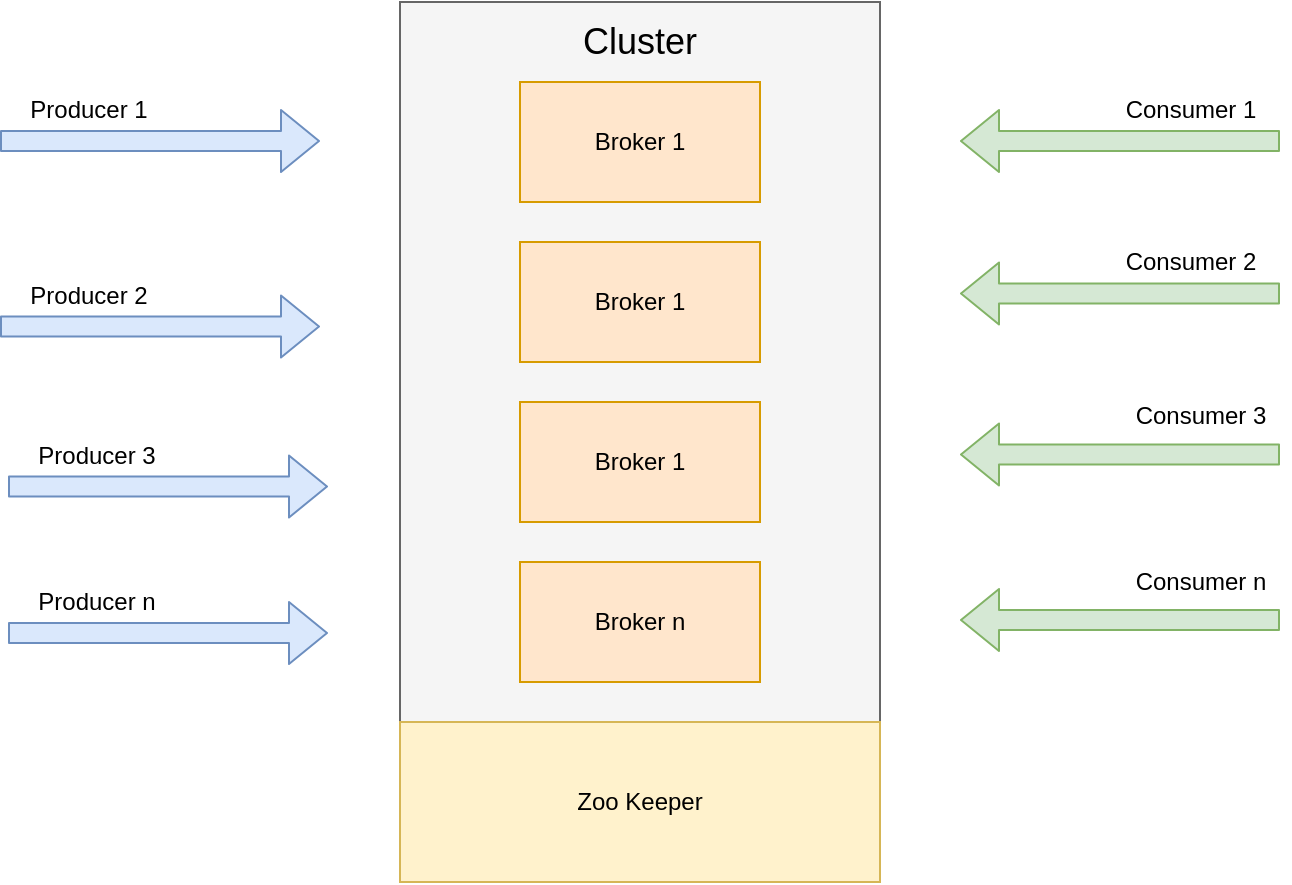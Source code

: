 <mxfile version="12.9.12" type="device"><diagram id="yGf0FiPUzLsc3Wb9oSHE" name="Page-1"><mxGraphModel dx="1422" dy="780" grid="1" gridSize="10" guides="1" tooltips="1" connect="1" arrows="1" fold="1" page="1" pageScale="1" pageWidth="850" pageHeight="1100" math="0" shadow="0"><root><mxCell id="0"/><mxCell id="1" parent="0"/><mxCell id="XSK5rJl_2VkCrhk_DSBf-2" value="" style="rounded=0;whiteSpace=wrap;html=1;fillColor=#f5f5f5;strokeColor=#666666;fontColor=#333333;" vertex="1" parent="1"><mxGeometry x="320" y="120" width="240" height="360" as="geometry"/></mxCell><mxCell id="XSK5rJl_2VkCrhk_DSBf-3" value="Broker 1" style="rounded=0;whiteSpace=wrap;html=1;fillColor=#ffe6cc;strokeColor=#d79b00;" vertex="1" parent="1"><mxGeometry x="380" y="160" width="120" height="60" as="geometry"/></mxCell><mxCell id="XSK5rJl_2VkCrhk_DSBf-4" value="Broker 1" style="rounded=0;whiteSpace=wrap;html=1;fillColor=#ffe6cc;strokeColor=#d79b00;" vertex="1" parent="1"><mxGeometry x="380" y="240" width="120" height="60" as="geometry"/></mxCell><mxCell id="XSK5rJl_2VkCrhk_DSBf-5" value="Broker 1" style="rounded=0;whiteSpace=wrap;html=1;fillColor=#ffe6cc;strokeColor=#d79b00;" vertex="1" parent="1"><mxGeometry x="380" y="320" width="120" height="60" as="geometry"/></mxCell><mxCell id="XSK5rJl_2VkCrhk_DSBf-6" value="Broker n" style="rounded=0;whiteSpace=wrap;html=1;fillColor=#ffe6cc;strokeColor=#d79b00;" vertex="1" parent="1"><mxGeometry x="380" y="400" width="120" height="60" as="geometry"/></mxCell><mxCell id="XSK5rJl_2VkCrhk_DSBf-8" value="" style="shape=flexArrow;endArrow=classic;html=1;fillColor=#dae8fc;strokeColor=#6c8ebf;" edge="1" parent="1"><mxGeometry width="50" height="50" relative="1" as="geometry"><mxPoint x="120" y="189.5" as="sourcePoint"/><mxPoint x="280" y="189.5" as="targetPoint"/></mxGeometry></mxCell><mxCell id="XSK5rJl_2VkCrhk_DSBf-9" value="Producer 1" style="text;html=1;align=center;verticalAlign=middle;resizable=0;points=[];autosize=1;" vertex="1" parent="1"><mxGeometry x="124" y="164" width="80" height="20" as="geometry"/></mxCell><mxCell id="XSK5rJl_2VkCrhk_DSBf-10" value="" style="shape=flexArrow;endArrow=classic;html=1;fillColor=#dae8fc;strokeColor=#6c8ebf;" edge="1" parent="1"><mxGeometry width="50" height="50" relative="1" as="geometry"><mxPoint x="120" y="282.25" as="sourcePoint"/><mxPoint x="280" y="282.25" as="targetPoint"/></mxGeometry></mxCell><mxCell id="XSK5rJl_2VkCrhk_DSBf-11" value="Producer 2" style="text;html=1;align=center;verticalAlign=middle;resizable=0;points=[];autosize=1;" vertex="1" parent="1"><mxGeometry x="124" y="256.75" width="80" height="20" as="geometry"/></mxCell><mxCell id="XSK5rJl_2VkCrhk_DSBf-14" value="" style="shape=flexArrow;endArrow=classic;html=1;fillColor=#dae8fc;strokeColor=#6c8ebf;" edge="1" parent="1"><mxGeometry width="50" height="50" relative="1" as="geometry"><mxPoint x="124" y="362.25" as="sourcePoint"/><mxPoint x="284" y="362.25" as="targetPoint"/></mxGeometry></mxCell><mxCell id="XSK5rJl_2VkCrhk_DSBf-15" value="Producer 3" style="text;html=1;align=center;verticalAlign=middle;resizable=0;points=[];autosize=1;" vertex="1" parent="1"><mxGeometry x="128" y="336.75" width="80" height="20" as="geometry"/></mxCell><mxCell id="XSK5rJl_2VkCrhk_DSBf-19" value="" style="shape=flexArrow;endArrow=classic;html=1;fillColor=#dae8fc;strokeColor=#6c8ebf;" edge="1" parent="1"><mxGeometry width="50" height="50" relative="1" as="geometry"><mxPoint x="124" y="435.5" as="sourcePoint"/><mxPoint x="284" y="435.5" as="targetPoint"/></mxGeometry></mxCell><mxCell id="XSK5rJl_2VkCrhk_DSBf-20" value="Producer n" style="text;html=1;align=center;verticalAlign=middle;resizable=0;points=[];autosize=1;" vertex="1" parent="1"><mxGeometry x="128" y="410" width="80" height="20" as="geometry"/></mxCell><mxCell id="XSK5rJl_2VkCrhk_DSBf-23" value="" style="shape=flexArrow;endArrow=classic;html=1;fillColor=#d5e8d4;strokeColor=#82b366;" edge="1" parent="1"><mxGeometry width="50" height="50" relative="1" as="geometry"><mxPoint x="760" y="189.5" as="sourcePoint"/><mxPoint x="600" y="189.5" as="targetPoint"/></mxGeometry></mxCell><mxCell id="XSK5rJl_2VkCrhk_DSBf-24" value="" style="shape=flexArrow;endArrow=classic;html=1;fillColor=#d5e8d4;strokeColor=#82b366;" edge="1" parent="1"><mxGeometry width="50" height="50" relative="1" as="geometry"><mxPoint x="760" y="265.75" as="sourcePoint"/><mxPoint x="600" y="265.75" as="targetPoint"/></mxGeometry></mxCell><mxCell id="XSK5rJl_2VkCrhk_DSBf-25" value="" style="shape=flexArrow;endArrow=classic;html=1;fillColor=#d5e8d4;strokeColor=#82b366;" edge="1" parent="1"><mxGeometry width="50" height="50" relative="1" as="geometry"><mxPoint x="760" y="346.25" as="sourcePoint"/><mxPoint x="600" y="346.25" as="targetPoint"/></mxGeometry></mxCell><mxCell id="XSK5rJl_2VkCrhk_DSBf-26" value="" style="shape=flexArrow;endArrow=classic;html=1;fillColor=#d5e8d4;strokeColor=#82b366;" edge="1" parent="1"><mxGeometry width="50" height="50" relative="1" as="geometry"><mxPoint x="760" y="429" as="sourcePoint"/><mxPoint x="600" y="429" as="targetPoint"/></mxGeometry></mxCell><mxCell id="XSK5rJl_2VkCrhk_DSBf-27" value="Zoo Keeper" style="rounded=0;whiteSpace=wrap;html=1;fillColor=#fff2cc;strokeColor=#d6b656;" vertex="1" parent="1"><mxGeometry x="320" y="480" width="240" height="80" as="geometry"/></mxCell><mxCell id="XSK5rJl_2VkCrhk_DSBf-28" value="Consumer n" style="text;html=1;align=center;verticalAlign=middle;resizable=0;points=[];autosize=1;" vertex="1" parent="1"><mxGeometry x="675" y="400" width="90" height="20" as="geometry"/></mxCell><mxCell id="XSK5rJl_2VkCrhk_DSBf-29" value="Consumer 3" style="text;html=1;align=center;verticalAlign=middle;resizable=0;points=[];autosize=1;" vertex="1" parent="1"><mxGeometry x="675" y="316.75" width="90" height="20" as="geometry"/></mxCell><mxCell id="XSK5rJl_2VkCrhk_DSBf-30" value="Consumer 2" style="text;html=1;align=center;verticalAlign=middle;resizable=0;points=[];autosize=1;" vertex="1" parent="1"><mxGeometry x="670" y="240" width="90" height="20" as="geometry"/></mxCell><mxCell id="XSK5rJl_2VkCrhk_DSBf-31" value="Consumer 1" style="text;html=1;align=center;verticalAlign=middle;resizable=0;points=[];autosize=1;" vertex="1" parent="1"><mxGeometry x="670" y="164" width="90" height="20" as="geometry"/></mxCell><mxCell id="XSK5rJl_2VkCrhk_DSBf-32" value="Cluster" style="text;html=1;strokeColor=none;fillColor=none;align=center;verticalAlign=middle;whiteSpace=wrap;rounded=0;fontSize=18;" vertex="1" parent="1"><mxGeometry x="420" y="130" width="40" height="20" as="geometry"/></mxCell></root></mxGraphModel></diagram></mxfile>